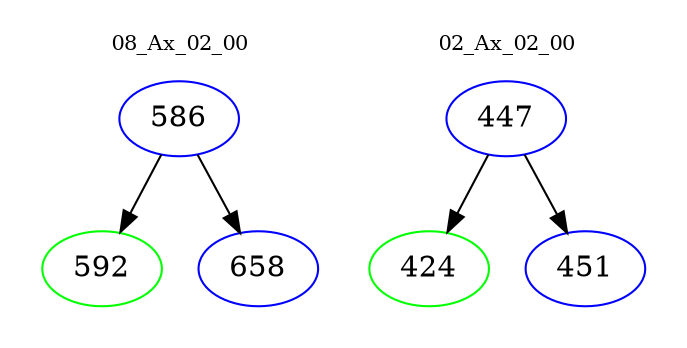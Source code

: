 digraph{
subgraph cluster_0 {
color = white
label = "08_Ax_02_00";
fontsize=10;
T0_586 [label="586", color="blue"]
T0_586 -> T0_592 [color="black"]
T0_592 [label="592", color="green"]
T0_586 -> T0_658 [color="black"]
T0_658 [label="658", color="blue"]
}
subgraph cluster_1 {
color = white
label = "02_Ax_02_00";
fontsize=10;
T1_447 [label="447", color="blue"]
T1_447 -> T1_424 [color="black"]
T1_424 [label="424", color="green"]
T1_447 -> T1_451 [color="black"]
T1_451 [label="451", color="blue"]
}
}
